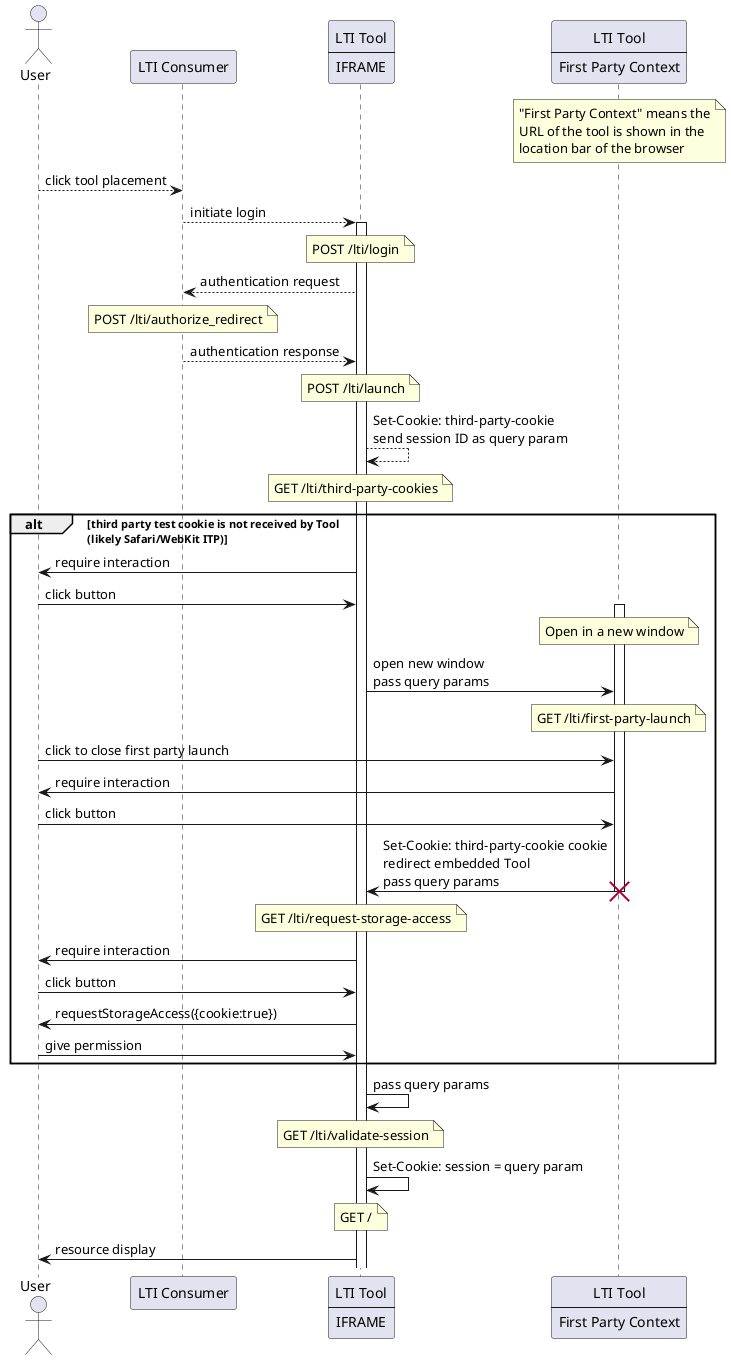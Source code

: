 @startuml Third Party Session Cookie Flow

actor User as user
participant "LTI Consumer" as consumer
participant tool [
  LTI Tool
  ----
  IFRAME
]
participant 1p [
  LTI Tool
  ----
  First Party Context
]

note over 1p : "First Party Context" means the\nURL of the tool is shown in the\nlocation bar of the browser
user --> consumer : click tool placement
consumer --> tool : initiate login
activate tool
note over tool : POST /lti/login
tool --> consumer : authentication request
note over consumer : POST /lti/authorize_redirect 
consumer --> tool : authentication response
note over tool : POST /lti/launch
tool --> tool :  Set-Cookie: third-party-cookie\nsend session ID as query param
note over tool : GET /lti/third-party-cookies

alt third party test cookie is not received by Tool\n(likely Safari/WebKit ITP)

tool -> user : require interaction
user -> tool : click button
note over 1p: Open in a new window
activate 1p
tool -> 1p : open new window\npass query params
note over 1p : GET /lti/first-party-launch

user -> 1p : click to close first party launch
1p -> user : require interaction
user -> 1p : click button
1p -> tool : Set-Cookie: third-party-cookie cookie\nredirect embedded Tool\npass query params
note over tool : GET /lti/request-storage-access
destroy 1p
tool -> user : require interaction
user -> tool : click button
tool -> user : requestStorageAccess({cookie:true})
user -> tool : give permission

end

tool -> tool : pass query params
note over tool : GET /lti/validate-session
tool -> tool : Set-Cookie: session = query param
note over tool : GET /
tool -> user : resource display

@enduml